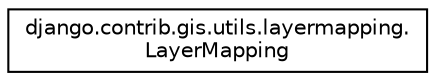 digraph "Graphical Class Hierarchy"
{
 // LATEX_PDF_SIZE
  edge [fontname="Helvetica",fontsize="10",labelfontname="Helvetica",labelfontsize="10"];
  node [fontname="Helvetica",fontsize="10",shape=record];
  rankdir="LR";
  Node0 [label="django.contrib.gis.utils.layermapping.\lLayerMapping",height=0.2,width=0.4,color="black", fillcolor="white", style="filled",URL="$classdjango_1_1contrib_1_1gis_1_1utils_1_1layermapping_1_1_layer_mapping.html",tooltip=" "];
}
